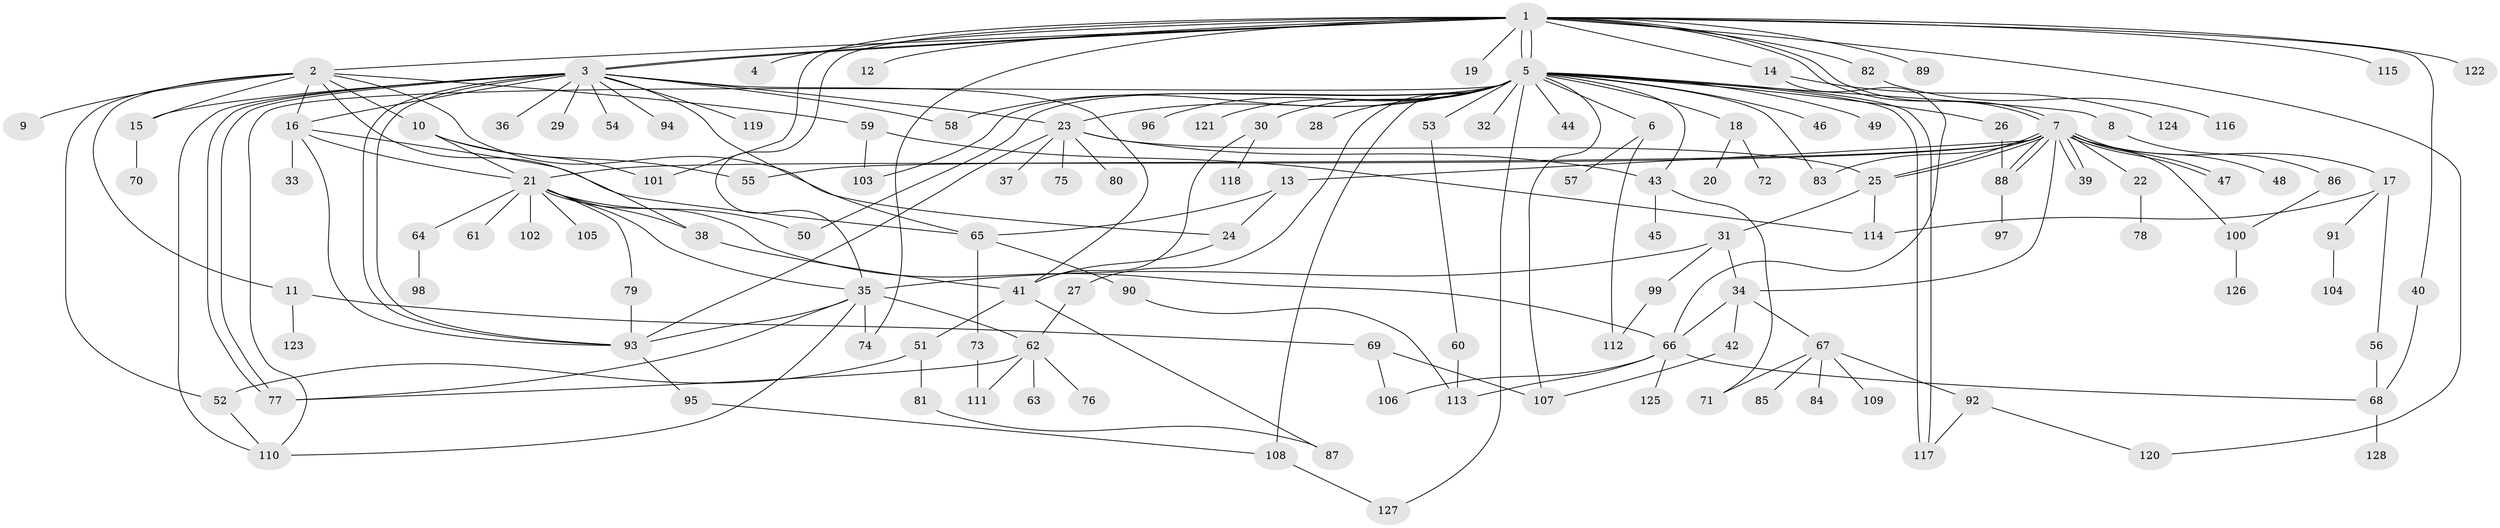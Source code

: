 // coarse degree distribution, {19: 0.020618556701030927, 11: 0.010309278350515464, 16: 0.010309278350515464, 1: 0.422680412371134, 26: 0.010309278350515464, 2: 0.23711340206185566, 4: 0.07216494845360824, 3: 0.10309278350515463, 5: 0.041237113402061855, 17: 0.010309278350515464, 7: 0.030927835051546393, 6: 0.020618556701030927, 10: 0.010309278350515464}
// Generated by graph-tools (version 1.1) at 2025/41/03/06/25 10:41:46]
// undirected, 128 vertices, 193 edges
graph export_dot {
graph [start="1"]
  node [color=gray90,style=filled];
  1;
  2;
  3;
  4;
  5;
  6;
  7;
  8;
  9;
  10;
  11;
  12;
  13;
  14;
  15;
  16;
  17;
  18;
  19;
  20;
  21;
  22;
  23;
  24;
  25;
  26;
  27;
  28;
  29;
  30;
  31;
  32;
  33;
  34;
  35;
  36;
  37;
  38;
  39;
  40;
  41;
  42;
  43;
  44;
  45;
  46;
  47;
  48;
  49;
  50;
  51;
  52;
  53;
  54;
  55;
  56;
  57;
  58;
  59;
  60;
  61;
  62;
  63;
  64;
  65;
  66;
  67;
  68;
  69;
  70;
  71;
  72;
  73;
  74;
  75;
  76;
  77;
  78;
  79;
  80;
  81;
  82;
  83;
  84;
  85;
  86;
  87;
  88;
  89;
  90;
  91;
  92;
  93;
  94;
  95;
  96;
  97;
  98;
  99;
  100;
  101;
  102;
  103;
  104;
  105;
  106;
  107;
  108;
  109;
  110;
  111;
  112;
  113;
  114;
  115;
  116;
  117;
  118;
  119;
  120;
  121;
  122;
  123;
  124;
  125;
  126;
  127;
  128;
  1 -- 2;
  1 -- 3;
  1 -- 3;
  1 -- 4;
  1 -- 5;
  1 -- 5;
  1 -- 7;
  1 -- 7;
  1 -- 12;
  1 -- 14;
  1 -- 19;
  1 -- 35;
  1 -- 40;
  1 -- 74;
  1 -- 82;
  1 -- 89;
  1 -- 101;
  1 -- 115;
  1 -- 120;
  1 -- 122;
  2 -- 9;
  2 -- 10;
  2 -- 11;
  2 -- 15;
  2 -- 16;
  2 -- 24;
  2 -- 38;
  2 -- 52;
  2 -- 59;
  3 -- 15;
  3 -- 16;
  3 -- 23;
  3 -- 29;
  3 -- 36;
  3 -- 41;
  3 -- 54;
  3 -- 58;
  3 -- 65;
  3 -- 77;
  3 -- 77;
  3 -- 93;
  3 -- 93;
  3 -- 94;
  3 -- 110;
  3 -- 119;
  5 -- 6;
  5 -- 8;
  5 -- 18;
  5 -- 23;
  5 -- 26;
  5 -- 27;
  5 -- 28;
  5 -- 30;
  5 -- 32;
  5 -- 43;
  5 -- 44;
  5 -- 46;
  5 -- 49;
  5 -- 50;
  5 -- 53;
  5 -- 58;
  5 -- 83;
  5 -- 96;
  5 -- 103;
  5 -- 107;
  5 -- 108;
  5 -- 110;
  5 -- 117;
  5 -- 117;
  5 -- 121;
  5 -- 127;
  6 -- 57;
  6 -- 112;
  7 -- 13;
  7 -- 17;
  7 -- 21;
  7 -- 22;
  7 -- 25;
  7 -- 25;
  7 -- 34;
  7 -- 39;
  7 -- 39;
  7 -- 47;
  7 -- 47;
  7 -- 48;
  7 -- 55;
  7 -- 83;
  7 -- 88;
  7 -- 88;
  7 -- 100;
  8 -- 86;
  10 -- 21;
  10 -- 55;
  10 -- 101;
  11 -- 69;
  11 -- 123;
  13 -- 24;
  13 -- 65;
  14 -- 66;
  14 -- 124;
  15 -- 70;
  16 -- 21;
  16 -- 33;
  16 -- 65;
  16 -- 93;
  17 -- 56;
  17 -- 91;
  17 -- 114;
  18 -- 20;
  18 -- 72;
  21 -- 35;
  21 -- 38;
  21 -- 50;
  21 -- 61;
  21 -- 64;
  21 -- 66;
  21 -- 79;
  21 -- 102;
  21 -- 105;
  22 -- 78;
  23 -- 25;
  23 -- 37;
  23 -- 43;
  23 -- 75;
  23 -- 80;
  23 -- 93;
  24 -- 41;
  25 -- 31;
  25 -- 114;
  26 -- 88;
  27 -- 62;
  30 -- 41;
  30 -- 118;
  31 -- 34;
  31 -- 35;
  31 -- 99;
  34 -- 42;
  34 -- 66;
  34 -- 67;
  35 -- 62;
  35 -- 74;
  35 -- 77;
  35 -- 93;
  35 -- 110;
  38 -- 41;
  40 -- 68;
  41 -- 51;
  41 -- 87;
  42 -- 107;
  43 -- 45;
  43 -- 71;
  51 -- 52;
  51 -- 81;
  52 -- 110;
  53 -- 60;
  56 -- 68;
  59 -- 103;
  59 -- 114;
  60 -- 113;
  62 -- 63;
  62 -- 76;
  62 -- 77;
  62 -- 111;
  64 -- 98;
  65 -- 73;
  65 -- 90;
  66 -- 68;
  66 -- 106;
  66 -- 113;
  66 -- 125;
  67 -- 71;
  67 -- 84;
  67 -- 85;
  67 -- 92;
  67 -- 109;
  68 -- 128;
  69 -- 106;
  69 -- 107;
  73 -- 111;
  79 -- 93;
  81 -- 87;
  82 -- 116;
  86 -- 100;
  88 -- 97;
  90 -- 113;
  91 -- 104;
  92 -- 117;
  92 -- 120;
  93 -- 95;
  95 -- 108;
  99 -- 112;
  100 -- 126;
  108 -- 127;
}
